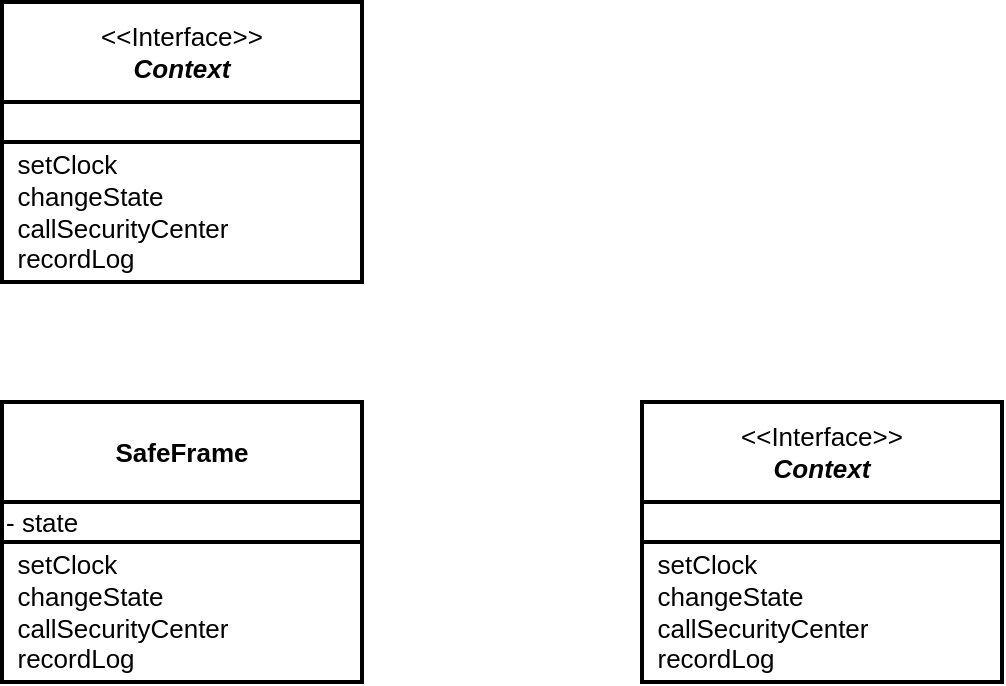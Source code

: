 <mxfile version="14.7.3" type="github">
  <diagram id="VLqiQ4smgDCN_QXW5N22" name="Page-1">
    <mxGraphModel dx="2249" dy="747" grid="1" gridSize="10" guides="1" tooltips="1" connect="1" arrows="1" fold="1" page="1" pageScale="1" pageWidth="827" pageHeight="1169" math="0" shadow="0">
      <root>
        <mxCell id="0" />
        <mxCell id="1" parent="0" />
        <mxCell id="QrUBCONkjMTxRwLSOclj-4" value="" style="rounded=0;whiteSpace=wrap;html=1;fontSize=13;strokeWidth=2;" vertex="1" parent="1">
          <mxGeometry y="80" width="180" height="140" as="geometry" />
        </mxCell>
        <mxCell id="QrUBCONkjMTxRwLSOclj-2" value="&lt;div style=&quot;text-align: left ; font-size: 13px&quot;&gt;&lt;span style=&quot;font-size: 13px&quot;&gt;setClock&lt;/span&gt;&lt;/div&gt;&lt;div style=&quot;text-align: left ; font-size: 13px&quot;&gt;&lt;span style=&quot;font-size: 13px&quot;&gt;changeState&lt;/span&gt;&lt;/div&gt;&lt;div style=&quot;text-align: left ; font-size: 13px&quot;&gt;&lt;span style=&quot;font-size: 13px&quot;&gt;callSecurityCenter&lt;/span&gt;&lt;/div&gt;&lt;div style=&quot;text-align: left ; font-size: 13px&quot;&gt;&lt;span style=&quot;font-size: 13px&quot;&gt;recordLog&lt;/span&gt;&lt;/div&gt;" style="text;html=1;align=center;verticalAlign=middle;resizable=0;points=[];autosize=1;strokeColor=none;strokeWidth=2;fontSize=13;" vertex="1" parent="1">
          <mxGeometry y="150" width="120" height="70" as="geometry" />
        </mxCell>
        <mxCell id="QrUBCONkjMTxRwLSOclj-5" value="&amp;lt;&amp;lt;Interface&amp;gt;&amp;gt;&lt;br&gt;&lt;b&gt;&lt;i&gt;Context&lt;/i&gt;&lt;/b&gt;" style="rounded=0;whiteSpace=wrap;html=1;fontSize=13;strokeWidth=2;" vertex="1" parent="1">
          <mxGeometry y="80" width="180" height="50" as="geometry" />
        </mxCell>
        <mxCell id="QrUBCONkjMTxRwLSOclj-6" value="" style="rounded=0;whiteSpace=wrap;html=1;fontSize=13;strokeWidth=2;" vertex="1" parent="1">
          <mxGeometry y="130" width="180" height="20" as="geometry" />
        </mxCell>
        <mxCell id="QrUBCONkjMTxRwLSOclj-9" value="" style="rounded=0;whiteSpace=wrap;html=1;fontSize=13;strokeWidth=2;" vertex="1" parent="1">
          <mxGeometry y="280" width="180" height="140" as="geometry" />
        </mxCell>
        <mxCell id="QrUBCONkjMTxRwLSOclj-10" value="&lt;div style=&quot;text-align: left ; font-size: 13px&quot;&gt;&lt;span style=&quot;font-size: 13px&quot;&gt;setClock&lt;/span&gt;&lt;/div&gt;&lt;div style=&quot;text-align: left ; font-size: 13px&quot;&gt;&lt;span style=&quot;font-size: 13px&quot;&gt;changeState&lt;/span&gt;&lt;/div&gt;&lt;div style=&quot;text-align: left ; font-size: 13px&quot;&gt;&lt;span style=&quot;font-size: 13px&quot;&gt;callSecurityCenter&lt;/span&gt;&lt;/div&gt;&lt;div style=&quot;text-align: left ; font-size: 13px&quot;&gt;&lt;span style=&quot;font-size: 13px&quot;&gt;recordLog&lt;/span&gt;&lt;/div&gt;" style="text;html=1;align=center;verticalAlign=middle;resizable=0;points=[];autosize=1;strokeColor=none;strokeWidth=2;fontSize=13;" vertex="1" parent="1">
          <mxGeometry y="350" width="120" height="70" as="geometry" />
        </mxCell>
        <mxCell id="QrUBCONkjMTxRwLSOclj-11" value="&lt;b&gt;SafeFrame&lt;/b&gt;" style="rounded=0;whiteSpace=wrap;html=1;fontSize=13;strokeWidth=2;" vertex="1" parent="1">
          <mxGeometry y="280" width="180" height="50" as="geometry" />
        </mxCell>
        <mxCell id="QrUBCONkjMTxRwLSOclj-12" value="- state" style="rounded=0;whiteSpace=wrap;html=1;fontSize=13;strokeWidth=2;align=left;" vertex="1" parent="1">
          <mxGeometry y="330" width="180" height="20" as="geometry" />
        </mxCell>
        <mxCell id="QrUBCONkjMTxRwLSOclj-13" value="" style="rounded=0;whiteSpace=wrap;html=1;fontSize=13;strokeWidth=2;" vertex="1" parent="1">
          <mxGeometry x="320" y="280" width="180" height="140" as="geometry" />
        </mxCell>
        <mxCell id="QrUBCONkjMTxRwLSOclj-14" value="&lt;div style=&quot;text-align: left ; font-size: 13px&quot;&gt;&lt;span style=&quot;font-size: 13px&quot;&gt;setClock&lt;/span&gt;&lt;/div&gt;&lt;div style=&quot;text-align: left ; font-size: 13px&quot;&gt;&lt;span style=&quot;font-size: 13px&quot;&gt;changeState&lt;/span&gt;&lt;/div&gt;&lt;div style=&quot;text-align: left ; font-size: 13px&quot;&gt;&lt;span style=&quot;font-size: 13px&quot;&gt;callSecurityCenter&lt;/span&gt;&lt;/div&gt;&lt;div style=&quot;text-align: left ; font-size: 13px&quot;&gt;&lt;span style=&quot;font-size: 13px&quot;&gt;recordLog&lt;/span&gt;&lt;/div&gt;" style="text;html=1;align=center;verticalAlign=middle;resizable=0;points=[];autosize=1;strokeColor=none;strokeWidth=2;fontSize=13;" vertex="1" parent="1">
          <mxGeometry x="320" y="350" width="120" height="70" as="geometry" />
        </mxCell>
        <mxCell id="QrUBCONkjMTxRwLSOclj-15" value="&amp;lt;&amp;lt;Interface&amp;gt;&amp;gt;&lt;br&gt;&lt;b&gt;&lt;i&gt;Context&lt;/i&gt;&lt;/b&gt;" style="rounded=0;whiteSpace=wrap;html=1;fontSize=13;strokeWidth=2;" vertex="1" parent="1">
          <mxGeometry x="320" y="280" width="180" height="50" as="geometry" />
        </mxCell>
        <mxCell id="QrUBCONkjMTxRwLSOclj-16" value="" style="rounded=0;whiteSpace=wrap;html=1;fontSize=13;strokeWidth=2;" vertex="1" parent="1">
          <mxGeometry x="320" y="330" width="180" height="20" as="geometry" />
        </mxCell>
      </root>
    </mxGraphModel>
  </diagram>
</mxfile>

